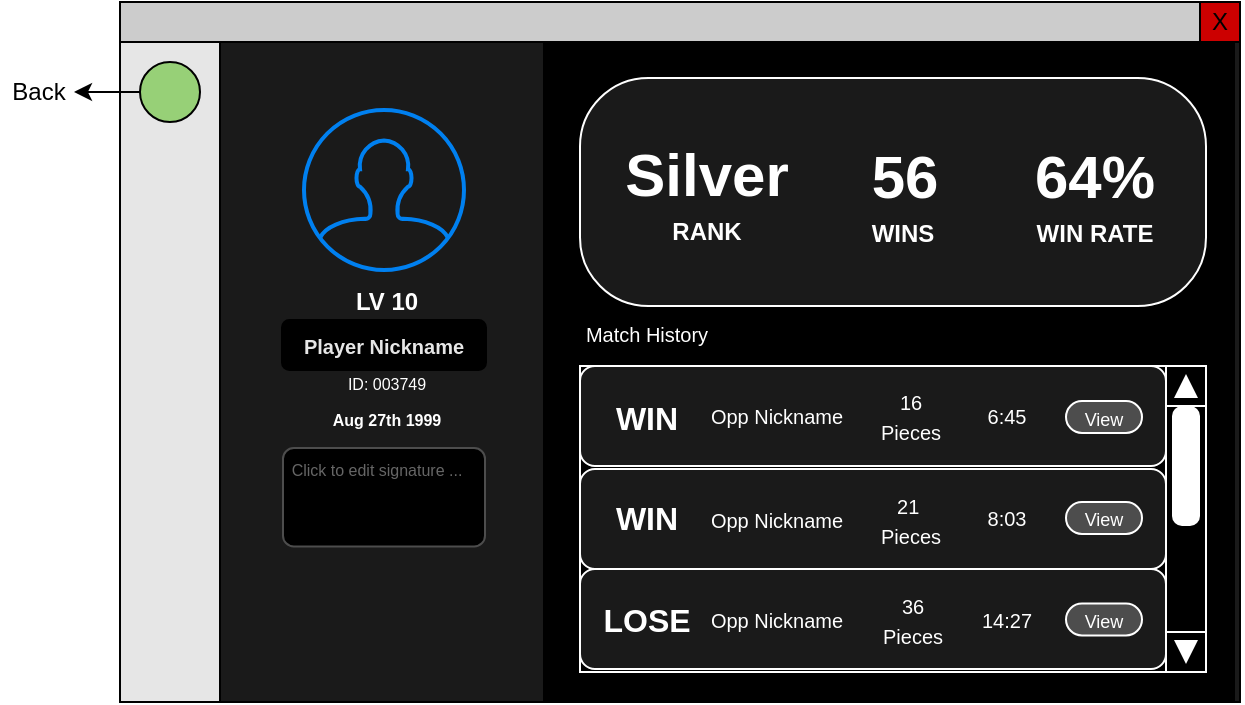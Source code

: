 <mxfile version="13.7.9" type="device"><diagram id="L9LEQEi7bc16AuZbs_2f" name="Page-1"><mxGraphModel dx="749" dy="556" grid="0" gridSize="10" guides="1" tooltips="1" connect="1" arrows="1" fold="1" page="1" pageScale="1" pageWidth="850" pageHeight="1100" math="0" shadow="0"><root><mxCell id="0"/><mxCell id="1" parent="0"/><mxCell id="10" value="" style="rounded=0;whiteSpace=wrap;html=1;fillColor=#FFFFFF;" parent="1" vertex="1"><mxGeometry x="100" y="110" width="560" height="350" as="geometry"/></mxCell><mxCell id="11" value="" style="endArrow=none;html=1;entryX=1;entryY=0.057;entryDx=0;entryDy=0;entryPerimeter=0;" parent="1" target="10" edge="1"><mxGeometry width="50" height="50" relative="1" as="geometry"><mxPoint x="100" y="130" as="sourcePoint"/><mxPoint x="200" y="130" as="targetPoint"/></mxGeometry></mxCell><mxCell id="15" value="X" style="whiteSpace=wrap;html=1;aspect=fixed;fillColor=#CC0000;" parent="1" vertex="1"><mxGeometry x="640" y="110" width="20" height="20" as="geometry"/></mxCell><mxCell id="16" value="" style="rounded=0;whiteSpace=wrap;html=1;fillColor=#CCCCCC;" parent="1" vertex="1"><mxGeometry x="100" y="110" width="540" height="20" as="geometry"/></mxCell><mxCell id="17" value="" style="rounded=0;whiteSpace=wrap;html=1;fillColor=#E6E6E6;" parent="1" vertex="1"><mxGeometry x="100" y="130" width="50" height="330" as="geometry"/></mxCell><mxCell id="28" style="edgeStyle=orthogonalEdgeStyle;rounded=0;orthogonalLoop=1;jettySize=auto;html=1;exitX=0;exitY=0.5;exitDx=0;exitDy=0;" parent="1" source="18" target="22" edge="1"><mxGeometry relative="1" as="geometry"/></mxCell><mxCell id="18" value="" style="ellipse;whiteSpace=wrap;html=1;aspect=fixed;fillColor=#97D077;" parent="1" vertex="1"><mxGeometry x="110" y="140" width="30" height="30" as="geometry"/></mxCell><mxCell id="22" value="Back" style="text;html=1;resizable=0;autosize=1;align=center;verticalAlign=middle;points=[];fillColor=none;strokeColor=none;rounded=0;" parent="1" vertex="1"><mxGeometry x="40" y="146" width="37" height="18" as="geometry"/></mxCell><mxCell id="32" value="" style="rounded=0;whiteSpace=wrap;html=1;fillColor=#1A1A1A;" parent="1" vertex="1"><mxGeometry x="150" y="130" width="510" height="330" as="geometry"/></mxCell><mxCell id="34" value="" style="rounded=0;whiteSpace=wrap;html=1;fillColor=#000000;" parent="1" vertex="1"><mxGeometry x="312" y="130" width="345" height="330" as="geometry"/></mxCell><mxCell id="rGljofKwRm8uagxQ1FMf-156" value="" style="html=1;verticalLabelPosition=bottom;align=center;labelBackgroundColor=#ffffff;verticalAlign=top;strokeWidth=2;strokeColor=#0080F0;shadow=0;dashed=0;shape=mxgraph.ios7.icons.user;fillColor=#1A1A1A;" vertex="1" parent="1"><mxGeometry x="192" y="164" width="80" height="80" as="geometry"/></mxCell><mxCell id="rGljofKwRm8uagxQ1FMf-157" value="&lt;font color=&quot;#e6e6e6&quot; style=&quot;font-size: 10px&quot;&gt;&lt;b&gt;Player Nickname&lt;/b&gt;&lt;/font&gt;" style="rounded=1;whiteSpace=wrap;html=1;fillOpacity=100;fillColor=#000000;" vertex="1" parent="1"><mxGeometry x="181" y="269" width="102" height="25" as="geometry"/></mxCell><mxCell id="rGljofKwRm8uagxQ1FMf-158" value="&lt;font style=&quot;font-size: 8px&quot; color=&quot;#ffffff&quot;&gt;ID: 003749&lt;/font&gt;" style="text;html=1;resizable=0;autosize=1;align=center;verticalAlign=middle;points=[];fillColor=none;strokeColor=none;rounded=0;" vertex="1" parent="1"><mxGeometry x="208" y="290" width="49" height="20" as="geometry"/></mxCell><mxCell id="rGljofKwRm8uagxQ1FMf-159" value="&lt;font color=&quot;#ffffff&quot;&gt;&lt;b&gt;LV 10&lt;/b&gt;&lt;/font&gt;" style="text;html=1;resizable=0;autosize=1;align=center;verticalAlign=middle;points=[];fillColor=none;strokeColor=none;rounded=0;" vertex="1" parent="1"><mxGeometry x="212" y="251" width="41" height="18" as="geometry"/></mxCell><mxCell id="rGljofKwRm8uagxQ1FMf-160" value="" style="verticalLabelPosition=bottom;shadow=0;dashed=0;align=center;html=1;verticalAlign=top;strokeWidth=1;shape=mxgraph.mockup.navigation.scrollBar;barPos=100;fillColor2=#FFFFFF;strokeColor2=none;direction=north;fillColor=#000000;strokeColor=#FFFFFF;" vertex="1" parent="1"><mxGeometry x="623" y="292" width="25" height="153" as="geometry"/></mxCell><mxCell id="rGljofKwRm8uagxQ1FMf-161" value="" style="rounded=0;whiteSpace=wrap;html=1;strokeColor=#FFFFFF;fillColor=#000000;" vertex="1" parent="1"><mxGeometry x="330" y="292" width="293" height="153" as="geometry"/></mxCell><mxCell id="rGljofKwRm8uagxQ1FMf-162" value="" style="rounded=1;whiteSpace=wrap;html=1;strokeColor=#FFFFFF;fillColor=#1A1A1A;" vertex="1" parent="1"><mxGeometry x="330" y="292" width="293" height="50" as="geometry"/></mxCell><mxCell id="rGljofKwRm8uagxQ1FMf-163" value="" style="rounded=1;whiteSpace=wrap;html=1;strokeColor=#FFFFFF;fillColor=#1A1A1A;" vertex="1" parent="1"><mxGeometry x="330" y="343.5" width="293" height="50" as="geometry"/></mxCell><mxCell id="rGljofKwRm8uagxQ1FMf-164" value="" style="rounded=1;whiteSpace=wrap;html=1;strokeColor=#FFFFFF;fillColor=#1A1A1A;" vertex="1" parent="1"><mxGeometry x="330" y="393.5" width="293" height="50" as="geometry"/></mxCell><mxCell id="rGljofKwRm8uagxQ1FMf-165" value="&lt;font color=&quot;#ffffff&quot; style=&quot;font-size: 10px&quot;&gt;Match History&lt;/font&gt;" style="text;html=1;resizable=0;autosize=1;align=center;verticalAlign=middle;points=[];fillColor=none;strokeColor=none;rounded=0;" vertex="1" parent="1"><mxGeometry x="327" y="266" width="71" height="19" as="geometry"/></mxCell><mxCell id="rGljofKwRm8uagxQ1FMf-166" value="" style="rounded=1;whiteSpace=wrap;html=1;strokeColor=#FFFFFF;fillColor=#1A1A1A;arcSize=30;" vertex="1" parent="1"><mxGeometry x="330" y="148" width="313" height="114" as="geometry"/></mxCell><mxCell id="rGljofKwRm8uagxQ1FMf-171" value="&lt;h1&gt;&lt;font color=&quot;#ffffff&quot; size=&quot;1&quot;&gt;&lt;b style=&quot;font-size: 30px&quot;&gt;Silver&lt;/b&gt;&lt;/font&gt;&lt;/h1&gt;" style="text;html=1;resizable=0;autosize=1;align=center;verticalAlign=middle;points=[];fillColor=none;strokeColor=none;rounded=0;" vertex="1" parent="1"><mxGeometry x="347.25" y="167" width="92" height="57" as="geometry"/></mxCell><mxCell id="rGljofKwRm8uagxQ1FMf-172" value="&lt;font color=&quot;#ffffff&quot;&gt;&lt;b&gt;RANK&lt;/b&gt;&lt;/font&gt;" style="text;html=1;resizable=0;autosize=1;align=center;verticalAlign=middle;points=[];fillColor=none;strokeColor=none;rounded=0;" vertex="1" parent="1"><mxGeometry x="370.25" y="216" width="45" height="18" as="geometry"/></mxCell><mxCell id="rGljofKwRm8uagxQ1FMf-192" value="&lt;h1&gt;&lt;font color=&quot;#ffffff&quot; size=&quot;1&quot;&gt;&lt;b style=&quot;font-size: 30px&quot;&gt;56&lt;/b&gt;&lt;/font&gt;&lt;/h1&gt;" style="text;html=1;resizable=0;autosize=1;align=center;verticalAlign=middle;points=[];fillColor=none;strokeColor=none;rounded=0;" vertex="1" parent="1"><mxGeometry x="470.75" y="168" width="43" height="57" as="geometry"/></mxCell><mxCell id="rGljofKwRm8uagxQ1FMf-193" value="&lt;font color=&quot;#ffffff&quot;&gt;&lt;b&gt;WINS&lt;/b&gt;&lt;/font&gt;" style="text;html=1;resizable=0;autosize=1;align=center;verticalAlign=middle;points=[];fillColor=none;strokeColor=none;rounded=0;" vertex="1" parent="1"><mxGeometry x="470.75" y="217" width="41" height="18" as="geometry"/></mxCell><mxCell id="rGljofKwRm8uagxQ1FMf-194" value="&lt;h1&gt;&lt;font color=&quot;#ffffff&quot; size=&quot;1&quot;&gt;&lt;b style=&quot;font-size: 30px&quot;&gt;64%&lt;/b&gt;&lt;/font&gt;&lt;/h1&gt;" style="text;html=1;resizable=0;autosize=1;align=center;verticalAlign=middle;points=[];fillColor=none;strokeColor=none;rounded=0;" vertex="1" parent="1"><mxGeometry x="551.75" y="168" width="70" height="57" as="geometry"/></mxCell><mxCell id="rGljofKwRm8uagxQ1FMf-195" value="&lt;font color=&quot;#ffffff&quot;&gt;&lt;b&gt;WIN RATE&lt;/b&gt;&lt;/font&gt;" style="text;html=1;resizable=0;autosize=1;align=center;verticalAlign=middle;points=[];fillColor=none;strokeColor=none;rounded=0;" vertex="1" parent="1"><mxGeometry x="552.75" y="217" width="68" height="18" as="geometry"/></mxCell><mxCell id="rGljofKwRm8uagxQ1FMf-200" value="&lt;font color=&quot;#ffffff&quot; size=&quot;1&quot;&gt;&lt;b style=&quot;font-size: 16px&quot;&gt;WIN&lt;/b&gt;&lt;/font&gt;" style="text;html=1;resizable=0;autosize=1;align=center;verticalAlign=middle;points=[];fillColor=none;strokeColor=none;rounded=0;" vertex="1" parent="1"><mxGeometry x="342" y="307.5" width="41" height="20" as="geometry"/></mxCell><mxCell id="rGljofKwRm8uagxQ1FMf-201" value="&lt;font color=&quot;#ffffff&quot; size=&quot;1&quot;&gt;&lt;b style=&quot;font-size: 16px&quot;&gt;WIN&lt;/b&gt;&lt;/font&gt;" style="text;html=1;resizable=0;autosize=1;align=center;verticalAlign=middle;points=[];fillColor=none;strokeColor=none;rounded=0;" vertex="1" parent="1"><mxGeometry x="342" y="358" width="41" height="20" as="geometry"/></mxCell><mxCell id="rGljofKwRm8uagxQ1FMf-202" value="&lt;font color=&quot;#ffffff&quot; size=&quot;1&quot;&gt;&lt;b style=&quot;font-size: 16px&quot;&gt;LOSE&lt;/b&gt;&lt;/font&gt;" style="text;html=1;resizable=0;autosize=1;align=center;verticalAlign=middle;points=[];fillColor=none;strokeColor=none;rounded=0;" vertex="1" parent="1"><mxGeometry x="335.5" y="409" width="54" height="20" as="geometry"/></mxCell><mxCell id="rGljofKwRm8uagxQ1FMf-203" value="&lt;font color=&quot;#ffffff&quot; style=&quot;font-size: 10px&quot;&gt;Opp Nickname&lt;/font&gt;" style="text;html=1;resizable=0;autosize=1;align=center;verticalAlign=middle;points=[];fillColor=none;strokeColor=none;rounded=0;" vertex="1" parent="1"><mxGeometry x="389.5" y="307.5" width="76" height="19" as="geometry"/></mxCell><mxCell id="rGljofKwRm8uagxQ1FMf-205" value="&lt;font color=&quot;#ffffff&quot; style=&quot;font-size: 10px&quot;&gt;Opp Nickname&lt;/font&gt;" style="text;html=1;resizable=0;autosize=1;align=center;verticalAlign=middle;points=[];fillColor=none;strokeColor=none;rounded=0;" vertex="1" parent="1"><mxGeometry x="389.5" y="359" width="76" height="19" as="geometry"/></mxCell><mxCell id="rGljofKwRm8uagxQ1FMf-206" value="&lt;font color=&quot;#ffffff&quot; style=&quot;font-size: 10px&quot;&gt;Opp Nickname&lt;/font&gt;" style="text;html=1;resizable=0;autosize=1;align=center;verticalAlign=middle;points=[];fillColor=none;strokeColor=none;rounded=0;" vertex="1" parent="1"><mxGeometry x="389.5" y="409" width="76" height="19" as="geometry"/></mxCell><mxCell id="rGljofKwRm8uagxQ1FMf-208" value="&lt;font color=&quot;#ffffff&quot; style=&quot;font-size: 10px&quot;&gt;16 &lt;br&gt;Pieces&lt;/font&gt;" style="text;html=1;resizable=0;autosize=1;align=center;verticalAlign=middle;points=[];fillColor=none;strokeColor=none;rounded=0;" vertex="1" parent="1"><mxGeometry x="475" y="300.25" width="40" height="34" as="geometry"/></mxCell><mxCell id="rGljofKwRm8uagxQ1FMf-209" value="&lt;font color=&quot;#ffffff&quot; style=&quot;font-size: 10px&quot;&gt;21&amp;nbsp;&lt;br&gt;Pieces&lt;/font&gt;" style="text;html=1;resizable=0;autosize=1;align=center;verticalAlign=middle;points=[];fillColor=none;strokeColor=none;rounded=0;" vertex="1" parent="1"><mxGeometry x="475" y="351.75" width="40" height="34" as="geometry"/></mxCell><mxCell id="rGljofKwRm8uagxQ1FMf-210" value="&lt;font color=&quot;#ffffff&quot; style=&quot;font-size: 10px&quot;&gt;36&lt;br&gt;Pieces&lt;/font&gt;" style="text;html=1;resizable=0;autosize=1;align=center;verticalAlign=middle;points=[];fillColor=none;strokeColor=none;rounded=0;" vertex="1" parent="1"><mxGeometry x="476" y="401.75" width="40" height="34" as="geometry"/></mxCell><mxCell id="rGljofKwRm8uagxQ1FMf-211" value="&lt;font color=&quot;#ffffff&quot; style=&quot;font-size: 10px&quot;&gt;6:45&lt;/font&gt;" style="text;html=1;resizable=0;autosize=1;align=center;verticalAlign=middle;points=[];fillColor=none;strokeColor=none;rounded=0;" vertex="1" parent="1"><mxGeometry x="528" y="307.5" width="29" height="19" as="geometry"/></mxCell><mxCell id="rGljofKwRm8uagxQ1FMf-212" value="&lt;font color=&quot;#ffffff&quot; style=&quot;font-size: 10px&quot;&gt;8:03&lt;/font&gt;" style="text;html=1;resizable=0;autosize=1;align=center;verticalAlign=middle;points=[];fillColor=none;strokeColor=none;rounded=0;" vertex="1" parent="1"><mxGeometry x="528" y="358" width="29" height="19" as="geometry"/></mxCell><mxCell id="rGljofKwRm8uagxQ1FMf-213" value="&lt;font color=&quot;#ffffff&quot; style=&quot;font-size: 10px&quot;&gt;14:27&lt;/font&gt;" style="text;html=1;resizable=0;autosize=1;align=center;verticalAlign=middle;points=[];fillColor=none;strokeColor=none;rounded=0;" vertex="1" parent="1"><mxGeometry x="525" y="409" width="35" height="19" as="geometry"/></mxCell><mxCell id="rGljofKwRm8uagxQ1FMf-219" value="&lt;font color=&quot;#ffffff&quot; style=&quot;font-size: 9px&quot;&gt;View&lt;/font&gt;" style="rounded=1;whiteSpace=wrap;html=1;strokeColor=#FFFFFF;fillColor=#4D4D4D;arcSize=50;" vertex="1" parent="1"><mxGeometry x="573" y="309.5" width="38" height="16" as="geometry"/></mxCell><mxCell id="rGljofKwRm8uagxQ1FMf-220" value="&lt;font color=&quot;#ffffff&quot; style=&quot;font-size: 9px&quot;&gt;View&lt;/font&gt;" style="rounded=1;whiteSpace=wrap;html=1;strokeColor=#FFFFFF;fillColor=#4D4D4D;arcSize=50;" vertex="1" parent="1"><mxGeometry x="573" y="360" width="38" height="16" as="geometry"/></mxCell><mxCell id="rGljofKwRm8uagxQ1FMf-221" value="&lt;font color=&quot;#ffffff&quot; style=&quot;font-size: 9px&quot;&gt;View&lt;/font&gt;" style="rounded=1;whiteSpace=wrap;html=1;strokeColor=#FFFFFF;fillColor=#4D4D4D;arcSize=50;" vertex="1" parent="1"><mxGeometry x="573" y="410.75" width="38" height="16" as="geometry"/></mxCell><mxCell id="rGljofKwRm8uagxQ1FMf-222" value="&lt;div style=&quot;text-align: justify&quot;&gt;&lt;br&gt;&lt;/div&gt;" style="rounded=1;whiteSpace=wrap;html=1;arcSize=11;align=left;fillColor=#000000;strokeColor=#4D4D4D;" vertex="1" parent="1"><mxGeometry x="181.5" y="333" width="101" height="49.25" as="geometry"/></mxCell><mxCell id="rGljofKwRm8uagxQ1FMf-223" value="&lt;font color=&quot;#666666&quot; style=&quot;font-size: 8px&quot;&gt;Click to edit signature ...&lt;/font&gt;" style="text;html=1;strokeColor=none;fillColor=none;align=center;verticalAlign=middle;whiteSpace=wrap;rounded=0;" vertex="1" parent="1"><mxGeometry x="181.5" y="333" width="93" height="20" as="geometry"/></mxCell><mxCell id="rGljofKwRm8uagxQ1FMf-224" value="&lt;font style=&quot;font-size: 8px&quot; color=&quot;#ffffff&quot;&gt;&lt;b&gt;Aug 27th 1999&lt;/b&gt;&lt;/font&gt;" style="text;html=1;resizable=0;autosize=1;align=center;verticalAlign=middle;points=[];fillColor=none;strokeColor=none;rounded=0;" vertex="1" parent="1"><mxGeometry x="200.5" y="307.5" width="64" height="20" as="geometry"/></mxCell></root></mxGraphModel></diagram></mxfile>